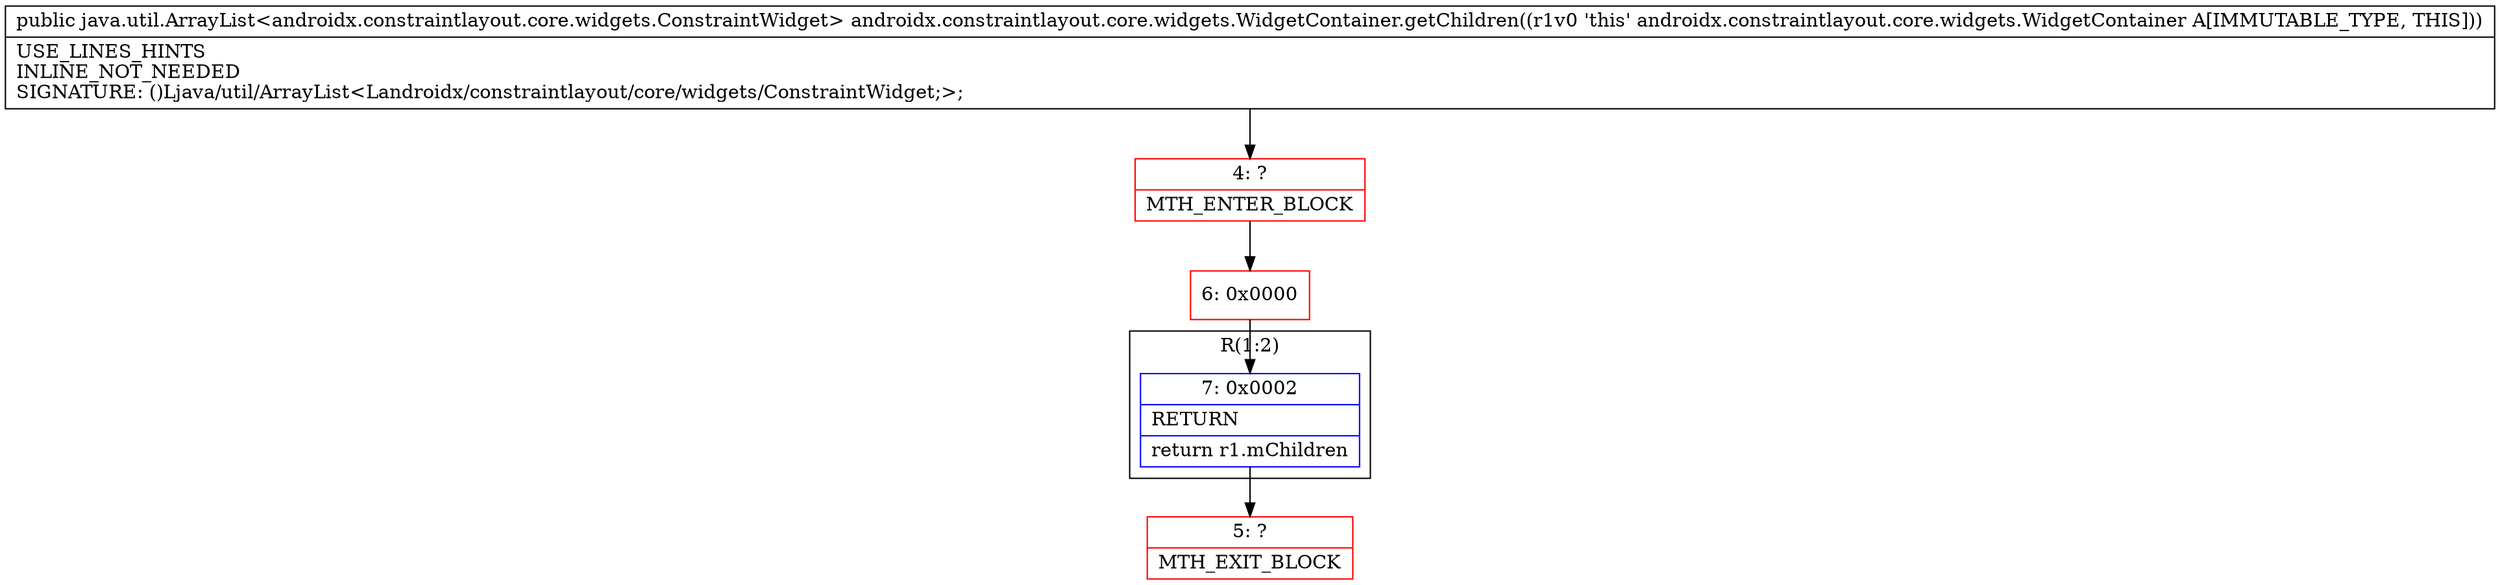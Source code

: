 digraph "CFG forandroidx.constraintlayout.core.widgets.WidgetContainer.getChildren()Ljava\/util\/ArrayList;" {
subgraph cluster_Region_614849510 {
label = "R(1:2)";
node [shape=record,color=blue];
Node_7 [shape=record,label="{7\:\ 0x0002|RETURN\l|return r1.mChildren\l}"];
}
Node_4 [shape=record,color=red,label="{4\:\ ?|MTH_ENTER_BLOCK\l}"];
Node_6 [shape=record,color=red,label="{6\:\ 0x0000}"];
Node_5 [shape=record,color=red,label="{5\:\ ?|MTH_EXIT_BLOCK\l}"];
MethodNode[shape=record,label="{public java.util.ArrayList\<androidx.constraintlayout.core.widgets.ConstraintWidget\> androidx.constraintlayout.core.widgets.WidgetContainer.getChildren((r1v0 'this' androidx.constraintlayout.core.widgets.WidgetContainer A[IMMUTABLE_TYPE, THIS]))  | USE_LINES_HINTS\lINLINE_NOT_NEEDED\lSIGNATURE: ()Ljava\/util\/ArrayList\<Landroidx\/constraintlayout\/core\/widgets\/ConstraintWidget;\>;\l}"];
MethodNode -> Node_4;Node_7 -> Node_5;
Node_4 -> Node_6;
Node_6 -> Node_7;
}

